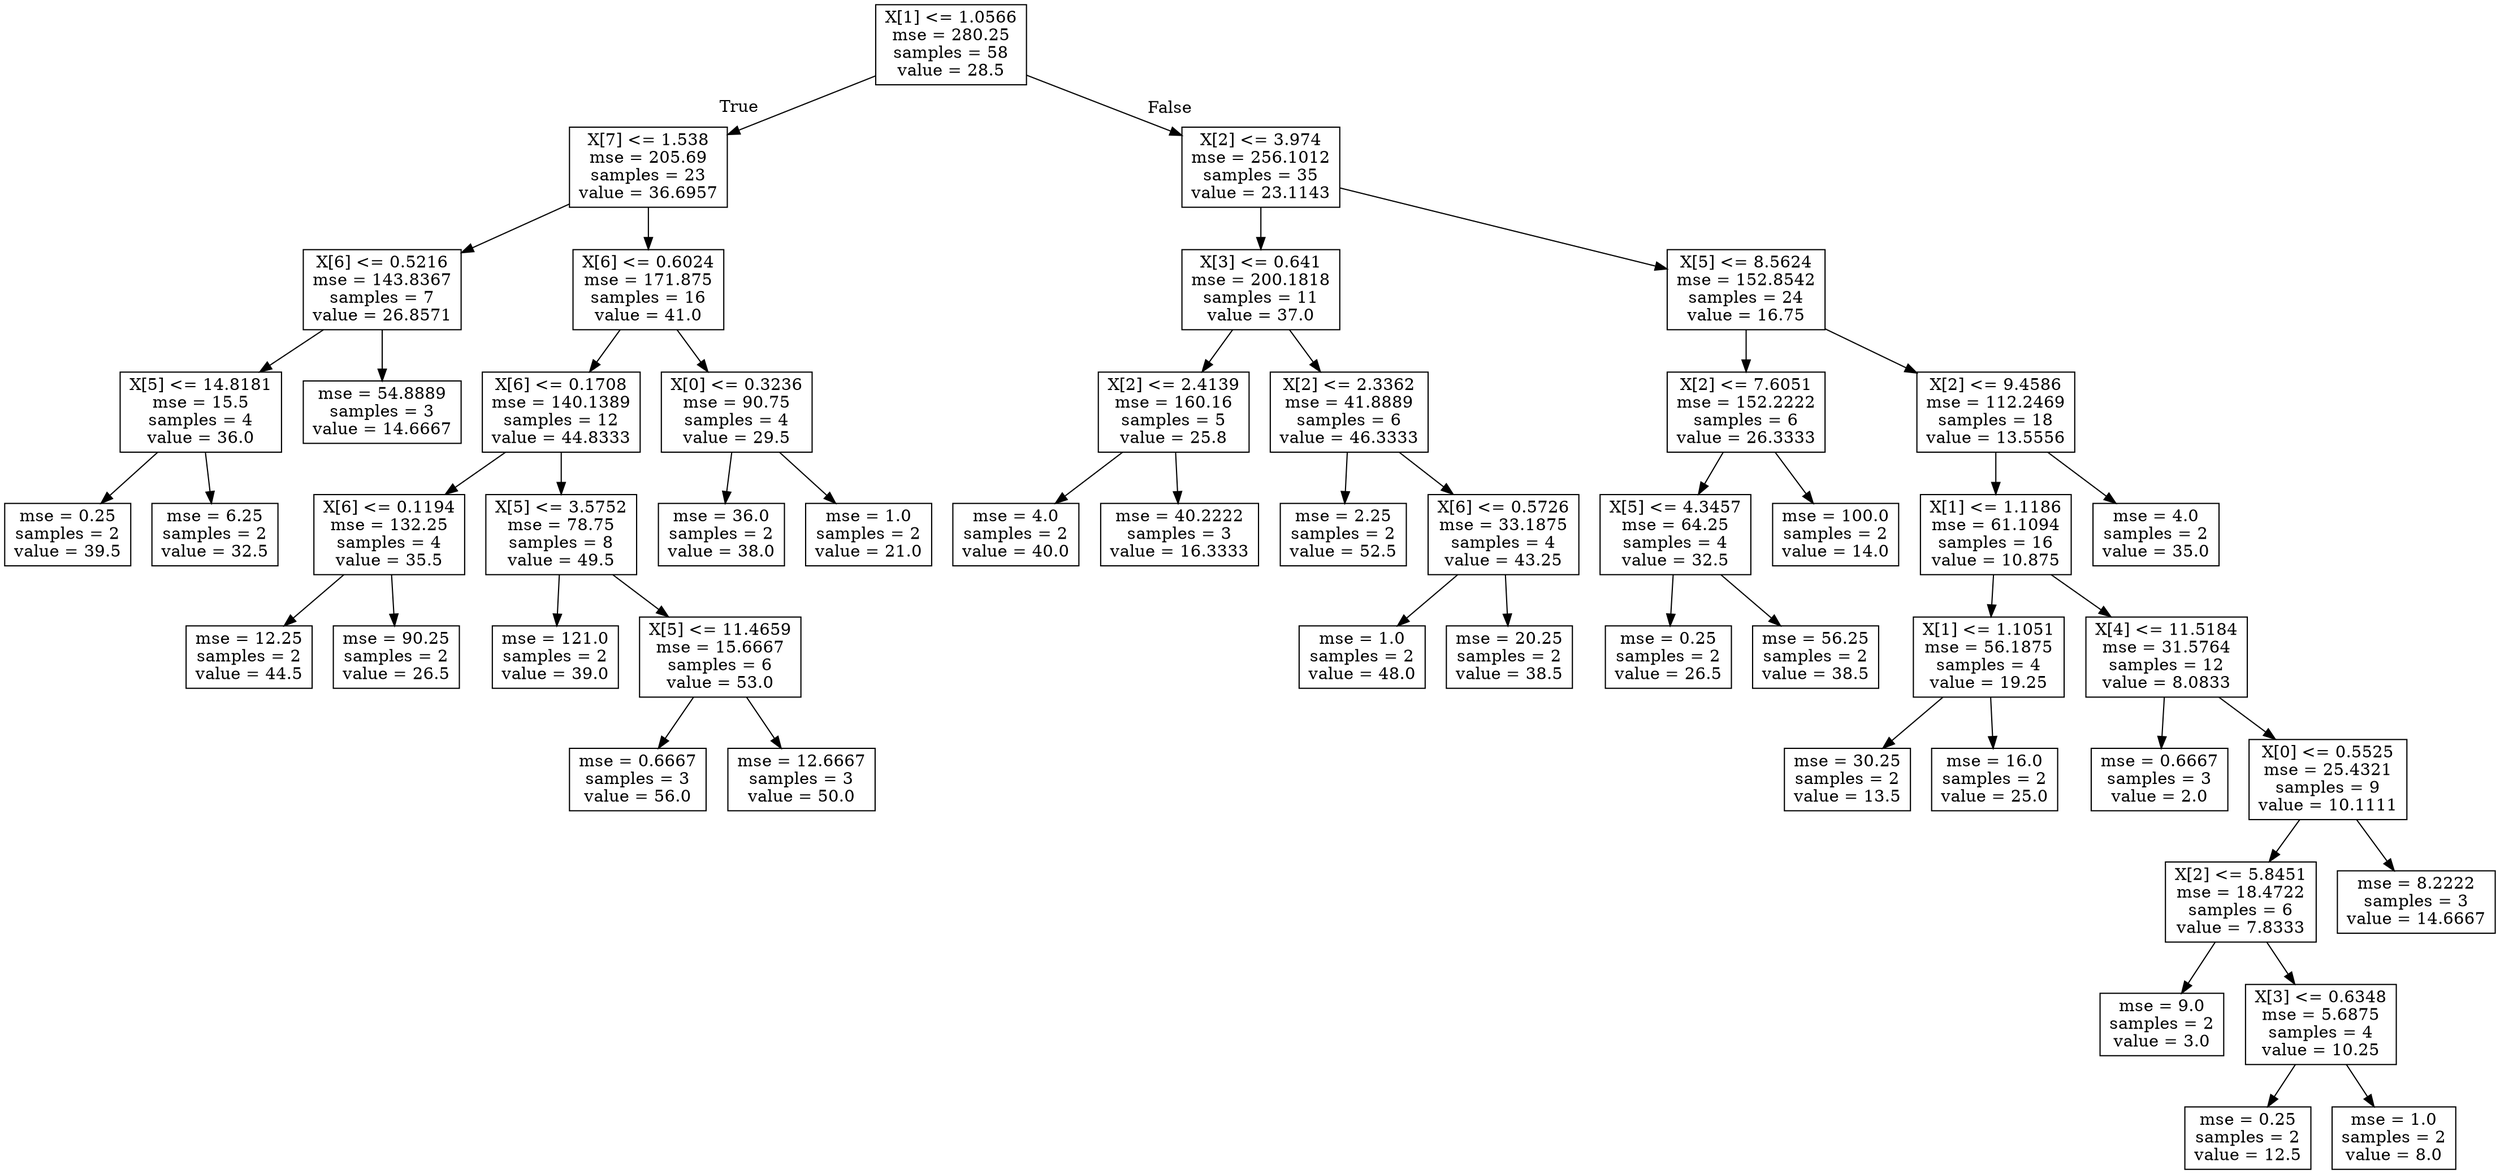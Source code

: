 digraph Tree {
node [shape=box] ;
0 [label="X[1] <= 1.0566\nmse = 280.25\nsamples = 58\nvalue = 28.5"] ;
1 [label="X[7] <= 1.538\nmse = 205.69\nsamples = 23\nvalue = 36.6957"] ;
0 -> 1 [labeldistance=2.5, labelangle=45, headlabel="True"] ;
2 [label="X[6] <= 0.5216\nmse = 143.8367\nsamples = 7\nvalue = 26.8571"] ;
1 -> 2 ;
3 [label="X[5] <= 14.8181\nmse = 15.5\nsamples = 4\nvalue = 36.0"] ;
2 -> 3 ;
4 [label="mse = 0.25\nsamples = 2\nvalue = 39.5"] ;
3 -> 4 ;
5 [label="mse = 6.25\nsamples = 2\nvalue = 32.5"] ;
3 -> 5 ;
6 [label="mse = 54.8889\nsamples = 3\nvalue = 14.6667"] ;
2 -> 6 ;
7 [label="X[6] <= 0.6024\nmse = 171.875\nsamples = 16\nvalue = 41.0"] ;
1 -> 7 ;
8 [label="X[6] <= 0.1708\nmse = 140.1389\nsamples = 12\nvalue = 44.8333"] ;
7 -> 8 ;
9 [label="X[6] <= 0.1194\nmse = 132.25\nsamples = 4\nvalue = 35.5"] ;
8 -> 9 ;
10 [label="mse = 12.25\nsamples = 2\nvalue = 44.5"] ;
9 -> 10 ;
11 [label="mse = 90.25\nsamples = 2\nvalue = 26.5"] ;
9 -> 11 ;
12 [label="X[5] <= 3.5752\nmse = 78.75\nsamples = 8\nvalue = 49.5"] ;
8 -> 12 ;
13 [label="mse = 121.0\nsamples = 2\nvalue = 39.0"] ;
12 -> 13 ;
14 [label="X[5] <= 11.4659\nmse = 15.6667\nsamples = 6\nvalue = 53.0"] ;
12 -> 14 ;
15 [label="mse = 0.6667\nsamples = 3\nvalue = 56.0"] ;
14 -> 15 ;
16 [label="mse = 12.6667\nsamples = 3\nvalue = 50.0"] ;
14 -> 16 ;
17 [label="X[0] <= 0.3236\nmse = 90.75\nsamples = 4\nvalue = 29.5"] ;
7 -> 17 ;
18 [label="mse = 36.0\nsamples = 2\nvalue = 38.0"] ;
17 -> 18 ;
19 [label="mse = 1.0\nsamples = 2\nvalue = 21.0"] ;
17 -> 19 ;
20 [label="X[2] <= 3.974\nmse = 256.1012\nsamples = 35\nvalue = 23.1143"] ;
0 -> 20 [labeldistance=2.5, labelangle=-45, headlabel="False"] ;
21 [label="X[3] <= 0.641\nmse = 200.1818\nsamples = 11\nvalue = 37.0"] ;
20 -> 21 ;
22 [label="X[2] <= 2.4139\nmse = 160.16\nsamples = 5\nvalue = 25.8"] ;
21 -> 22 ;
23 [label="mse = 4.0\nsamples = 2\nvalue = 40.0"] ;
22 -> 23 ;
24 [label="mse = 40.2222\nsamples = 3\nvalue = 16.3333"] ;
22 -> 24 ;
25 [label="X[2] <= 2.3362\nmse = 41.8889\nsamples = 6\nvalue = 46.3333"] ;
21 -> 25 ;
26 [label="mse = 2.25\nsamples = 2\nvalue = 52.5"] ;
25 -> 26 ;
27 [label="X[6] <= 0.5726\nmse = 33.1875\nsamples = 4\nvalue = 43.25"] ;
25 -> 27 ;
28 [label="mse = 1.0\nsamples = 2\nvalue = 48.0"] ;
27 -> 28 ;
29 [label="mse = 20.25\nsamples = 2\nvalue = 38.5"] ;
27 -> 29 ;
30 [label="X[5] <= 8.5624\nmse = 152.8542\nsamples = 24\nvalue = 16.75"] ;
20 -> 30 ;
31 [label="X[2] <= 7.6051\nmse = 152.2222\nsamples = 6\nvalue = 26.3333"] ;
30 -> 31 ;
32 [label="X[5] <= 4.3457\nmse = 64.25\nsamples = 4\nvalue = 32.5"] ;
31 -> 32 ;
33 [label="mse = 0.25\nsamples = 2\nvalue = 26.5"] ;
32 -> 33 ;
34 [label="mse = 56.25\nsamples = 2\nvalue = 38.5"] ;
32 -> 34 ;
35 [label="mse = 100.0\nsamples = 2\nvalue = 14.0"] ;
31 -> 35 ;
36 [label="X[2] <= 9.4586\nmse = 112.2469\nsamples = 18\nvalue = 13.5556"] ;
30 -> 36 ;
37 [label="X[1] <= 1.1186\nmse = 61.1094\nsamples = 16\nvalue = 10.875"] ;
36 -> 37 ;
38 [label="X[1] <= 1.1051\nmse = 56.1875\nsamples = 4\nvalue = 19.25"] ;
37 -> 38 ;
39 [label="mse = 30.25\nsamples = 2\nvalue = 13.5"] ;
38 -> 39 ;
40 [label="mse = 16.0\nsamples = 2\nvalue = 25.0"] ;
38 -> 40 ;
41 [label="X[4] <= 11.5184\nmse = 31.5764\nsamples = 12\nvalue = 8.0833"] ;
37 -> 41 ;
42 [label="mse = 0.6667\nsamples = 3\nvalue = 2.0"] ;
41 -> 42 ;
43 [label="X[0] <= 0.5525\nmse = 25.4321\nsamples = 9\nvalue = 10.1111"] ;
41 -> 43 ;
44 [label="X[2] <= 5.8451\nmse = 18.4722\nsamples = 6\nvalue = 7.8333"] ;
43 -> 44 ;
45 [label="mse = 9.0\nsamples = 2\nvalue = 3.0"] ;
44 -> 45 ;
46 [label="X[3] <= 0.6348\nmse = 5.6875\nsamples = 4\nvalue = 10.25"] ;
44 -> 46 ;
47 [label="mse = 0.25\nsamples = 2\nvalue = 12.5"] ;
46 -> 47 ;
48 [label="mse = 1.0\nsamples = 2\nvalue = 8.0"] ;
46 -> 48 ;
49 [label="mse = 8.2222\nsamples = 3\nvalue = 14.6667"] ;
43 -> 49 ;
50 [label="mse = 4.0\nsamples = 2\nvalue = 35.0"] ;
36 -> 50 ;
}